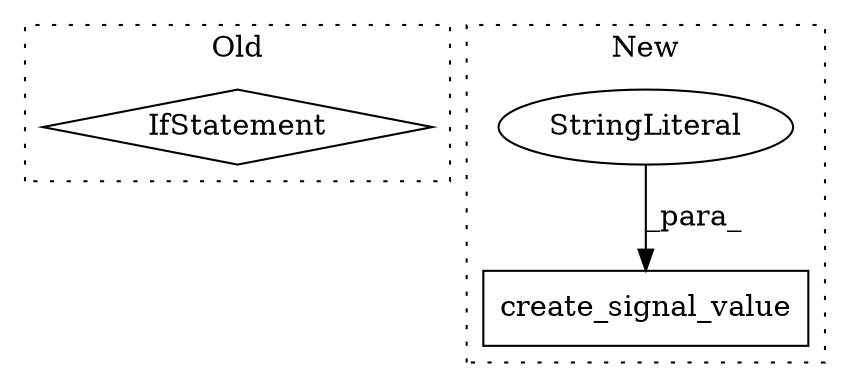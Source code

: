 digraph G {
subgraph cluster0 {
1 [label="IfStatement" a="25" s="4085,4118" l="4,2" shape="diamond"];
label = "Old";
style="dotted";
}
subgraph cluster1 {
2 [label="create_signal_value" a="32" s="5380,5434" l="20,1" shape="box"];
3 [label="StringLiteral" a="45" s="5400" l="30" shape="ellipse"];
label = "New";
style="dotted";
}
3 -> 2 [label="_para_"];
}